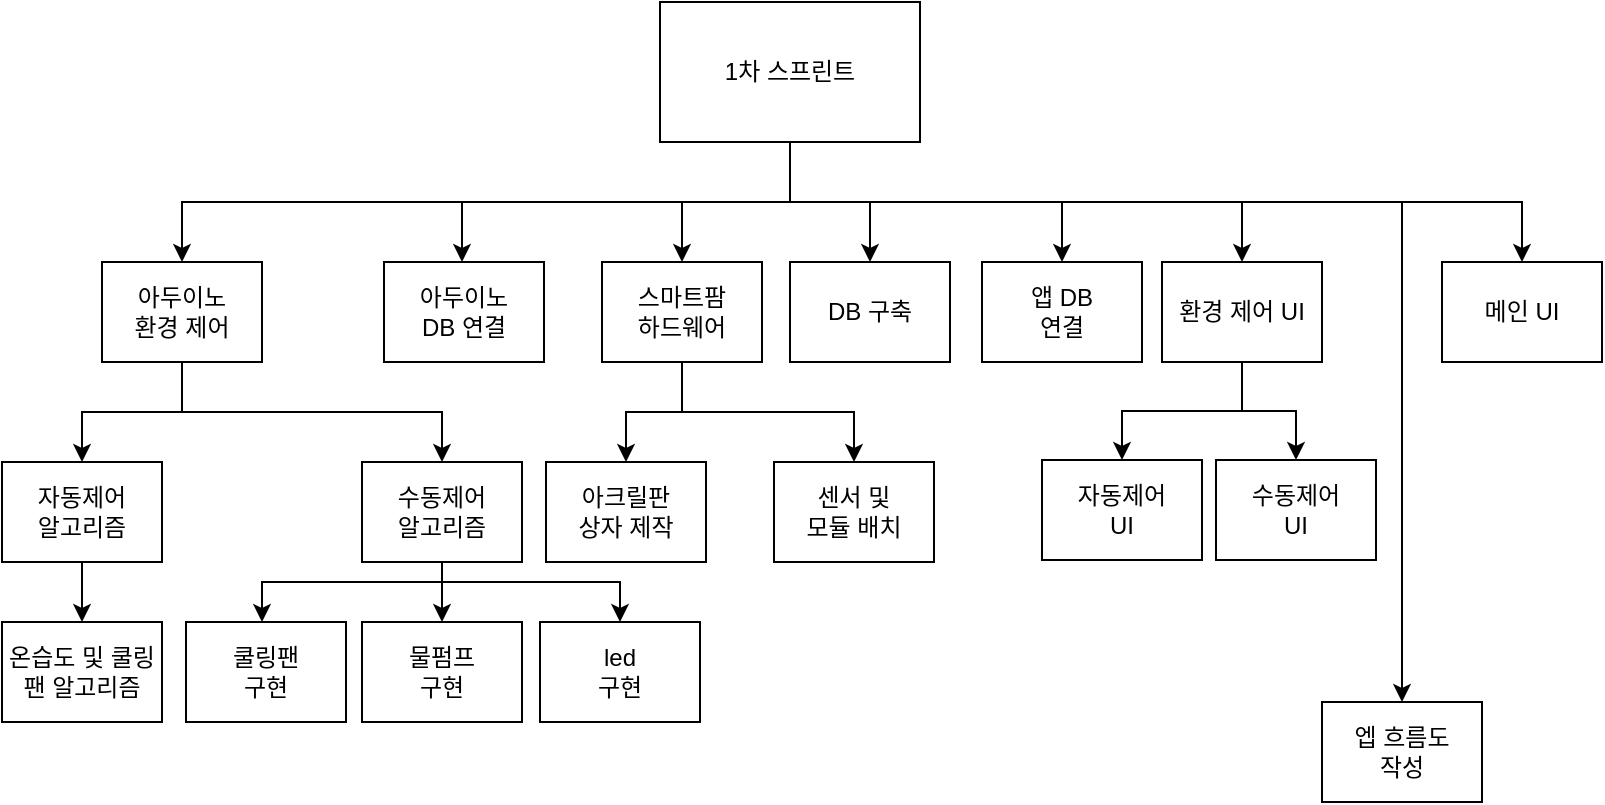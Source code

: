 <mxfile version="20.5.1" type="github">
  <diagram id="rKK-p3RnTFNg6Qc2BHnT" name="페이지-1">
    <mxGraphModel dx="1038" dy="539" grid="1" gridSize="10" guides="1" tooltips="1" connect="1" arrows="1" fold="1" page="1" pageScale="1" pageWidth="827" pageHeight="1169" math="0" shadow="0">
      <root>
        <mxCell id="0" />
        <mxCell id="1" parent="0" />
        <mxCell id="4r2bhQpFpnbTQLCeLvzo-1" style="edgeStyle=orthogonalEdgeStyle;rounded=0;orthogonalLoop=1;jettySize=auto;html=1;exitX=0.5;exitY=1;exitDx=0;exitDy=0;entryX=0.5;entryY=0;entryDx=0;entryDy=0;" edge="1" parent="1" source="4r2bhQpFpnbTQLCeLvzo-9" target="4r2bhQpFpnbTQLCeLvzo-12">
          <mxGeometry relative="1" as="geometry" />
        </mxCell>
        <mxCell id="4r2bhQpFpnbTQLCeLvzo-2" style="edgeStyle=orthogonalEdgeStyle;rounded=0;orthogonalLoop=1;jettySize=auto;html=1;" edge="1" parent="1" source="4r2bhQpFpnbTQLCeLvzo-9" target="4r2bhQpFpnbTQLCeLvzo-16">
          <mxGeometry relative="1" as="geometry" />
        </mxCell>
        <mxCell id="4r2bhQpFpnbTQLCeLvzo-3" style="edgeStyle=orthogonalEdgeStyle;rounded=0;orthogonalLoop=1;jettySize=auto;html=1;" edge="1" parent="1" source="4r2bhQpFpnbTQLCeLvzo-9" target="4r2bhQpFpnbTQLCeLvzo-13">
          <mxGeometry relative="1" as="geometry">
            <Array as="points">
              <mxPoint x="414" y="130" />
              <mxPoint x="250" y="130" />
            </Array>
          </mxGeometry>
        </mxCell>
        <mxCell id="4r2bhQpFpnbTQLCeLvzo-4" style="edgeStyle=orthogonalEdgeStyle;rounded=0;orthogonalLoop=1;jettySize=auto;html=1;" edge="1" parent="1" source="4r2bhQpFpnbTQLCeLvzo-9" target="4r2bhQpFpnbTQLCeLvzo-19">
          <mxGeometry relative="1" as="geometry">
            <Array as="points">
              <mxPoint x="414" y="130" />
              <mxPoint x="640" y="130" />
            </Array>
          </mxGeometry>
        </mxCell>
        <mxCell id="4r2bhQpFpnbTQLCeLvzo-5" style="edgeStyle=orthogonalEdgeStyle;rounded=0;orthogonalLoop=1;jettySize=auto;html=1;" edge="1" parent="1" source="4r2bhQpFpnbTQLCeLvzo-9" target="4r2bhQpFpnbTQLCeLvzo-20">
          <mxGeometry relative="1" as="geometry">
            <Array as="points">
              <mxPoint x="414" y="130" />
              <mxPoint x="780" y="130" />
            </Array>
          </mxGeometry>
        </mxCell>
        <mxCell id="4r2bhQpFpnbTQLCeLvzo-6" style="edgeStyle=orthogonalEdgeStyle;rounded=0;orthogonalLoop=1;jettySize=auto;html=1;exitX=0.5;exitY=1;exitDx=0;exitDy=0;" edge="1" parent="1" source="4r2bhQpFpnbTQLCeLvzo-9" target="4r2bhQpFpnbTQLCeLvzo-33">
          <mxGeometry relative="1" as="geometry">
            <Array as="points">
              <mxPoint x="414" y="130" />
              <mxPoint x="454" y="130" />
            </Array>
          </mxGeometry>
        </mxCell>
        <mxCell id="4r2bhQpFpnbTQLCeLvzo-7" style="edgeStyle=orthogonalEdgeStyle;rounded=0;orthogonalLoop=1;jettySize=auto;html=1;exitX=0.5;exitY=1;exitDx=0;exitDy=0;entryX=0.5;entryY=0;entryDx=0;entryDy=0;" edge="1" parent="1" source="4r2bhQpFpnbTQLCeLvzo-9" target="4r2bhQpFpnbTQLCeLvzo-34">
          <mxGeometry relative="1" as="geometry">
            <Array as="points">
              <mxPoint x="414" y="130" />
              <mxPoint x="550" y="130" />
            </Array>
          </mxGeometry>
        </mxCell>
        <mxCell id="4r2bhQpFpnbTQLCeLvzo-8" style="edgeStyle=orthogonalEdgeStyle;rounded=0;orthogonalLoop=1;jettySize=auto;html=1;exitX=0.5;exitY=1;exitDx=0;exitDy=0;entryX=0.5;entryY=0;entryDx=0;entryDy=0;" edge="1" parent="1" source="4r2bhQpFpnbTQLCeLvzo-9" target="4r2bhQpFpnbTQLCeLvzo-37">
          <mxGeometry relative="1" as="geometry">
            <Array as="points">
              <mxPoint x="414" y="130" />
              <mxPoint x="720" y="130" />
            </Array>
          </mxGeometry>
        </mxCell>
        <mxCell id="4r2bhQpFpnbTQLCeLvzo-9" value="1차 스프린트" style="rounded=0;whiteSpace=wrap;html=1;" vertex="1" parent="1">
          <mxGeometry x="349" y="30" width="130" height="70" as="geometry" />
        </mxCell>
        <mxCell id="4r2bhQpFpnbTQLCeLvzo-10" style="edgeStyle=orthogonalEdgeStyle;rounded=0;orthogonalLoop=1;jettySize=auto;html=1;exitX=0.5;exitY=1;exitDx=0;exitDy=0;" edge="1" parent="1" source="4r2bhQpFpnbTQLCeLvzo-12" target="4r2bhQpFpnbTQLCeLvzo-22">
          <mxGeometry relative="1" as="geometry" />
        </mxCell>
        <mxCell id="4r2bhQpFpnbTQLCeLvzo-11" style="edgeStyle=orthogonalEdgeStyle;rounded=0;orthogonalLoop=1;jettySize=auto;html=1;exitX=0.5;exitY=1;exitDx=0;exitDy=0;" edge="1" parent="1" source="4r2bhQpFpnbTQLCeLvzo-12" target="4r2bhQpFpnbTQLCeLvzo-26">
          <mxGeometry relative="1" as="geometry">
            <Array as="points">
              <mxPoint x="110" y="235" />
              <mxPoint x="240" y="235" />
            </Array>
          </mxGeometry>
        </mxCell>
        <mxCell id="4r2bhQpFpnbTQLCeLvzo-12" value="아두이노&lt;br&gt;환경 제어" style="rounded=0;whiteSpace=wrap;html=1;" vertex="1" parent="1">
          <mxGeometry x="70" y="160" width="80" height="50" as="geometry" />
        </mxCell>
        <mxCell id="4r2bhQpFpnbTQLCeLvzo-13" value="아두이노&lt;br&gt;DB 연결" style="rounded=0;whiteSpace=wrap;html=1;" vertex="1" parent="1">
          <mxGeometry x="211" y="160" width="80" height="50" as="geometry" />
        </mxCell>
        <mxCell id="4r2bhQpFpnbTQLCeLvzo-14" style="edgeStyle=orthogonalEdgeStyle;rounded=0;orthogonalLoop=1;jettySize=auto;html=1;exitX=0.5;exitY=1;exitDx=0;exitDy=0;" edge="1" parent="1" source="4r2bhQpFpnbTQLCeLvzo-16" target="4r2bhQpFpnbTQLCeLvzo-31">
          <mxGeometry relative="1" as="geometry" />
        </mxCell>
        <mxCell id="4r2bhQpFpnbTQLCeLvzo-15" style="edgeStyle=orthogonalEdgeStyle;rounded=0;orthogonalLoop=1;jettySize=auto;html=1;exitX=0.5;exitY=1;exitDx=0;exitDy=0;" edge="1" parent="1" source="4r2bhQpFpnbTQLCeLvzo-16" target="4r2bhQpFpnbTQLCeLvzo-32">
          <mxGeometry relative="1" as="geometry" />
        </mxCell>
        <mxCell id="4r2bhQpFpnbTQLCeLvzo-16" value="스마트팜&lt;br&gt;하드웨어" style="rounded=0;whiteSpace=wrap;html=1;" vertex="1" parent="1">
          <mxGeometry x="320" y="160" width="80" height="50" as="geometry" />
        </mxCell>
        <mxCell id="4r2bhQpFpnbTQLCeLvzo-17" style="edgeStyle=orthogonalEdgeStyle;rounded=0;orthogonalLoop=1;jettySize=auto;html=1;exitX=0.5;exitY=1;exitDx=0;exitDy=0;entryX=0.5;entryY=0;entryDx=0;entryDy=0;" edge="1" parent="1" source="4r2bhQpFpnbTQLCeLvzo-19" target="4r2bhQpFpnbTQLCeLvzo-35">
          <mxGeometry relative="1" as="geometry" />
        </mxCell>
        <mxCell id="4r2bhQpFpnbTQLCeLvzo-18" style="edgeStyle=orthogonalEdgeStyle;rounded=0;orthogonalLoop=1;jettySize=auto;html=1;exitX=0.5;exitY=1;exitDx=0;exitDy=0;entryX=0.5;entryY=0;entryDx=0;entryDy=0;" edge="1" parent="1" source="4r2bhQpFpnbTQLCeLvzo-19" target="4r2bhQpFpnbTQLCeLvzo-36">
          <mxGeometry relative="1" as="geometry" />
        </mxCell>
        <mxCell id="4r2bhQpFpnbTQLCeLvzo-19" value="환경 제어 UI" style="rounded=0;whiteSpace=wrap;html=1;" vertex="1" parent="1">
          <mxGeometry x="600" y="160" width="80" height="50" as="geometry" />
        </mxCell>
        <mxCell id="4r2bhQpFpnbTQLCeLvzo-20" value="메인 UI" style="rounded=0;whiteSpace=wrap;html=1;" vertex="1" parent="1">
          <mxGeometry x="740" y="160" width="80" height="50" as="geometry" />
        </mxCell>
        <mxCell id="4r2bhQpFpnbTQLCeLvzo-21" style="edgeStyle=orthogonalEdgeStyle;rounded=0;orthogonalLoop=1;jettySize=auto;html=1;exitX=0.5;exitY=1;exitDx=0;exitDy=0;" edge="1" parent="1" source="4r2bhQpFpnbTQLCeLvzo-22" target="4r2bhQpFpnbTQLCeLvzo-27">
          <mxGeometry relative="1" as="geometry" />
        </mxCell>
        <mxCell id="4r2bhQpFpnbTQLCeLvzo-22" value="자동제어&lt;br&gt;알고리즘" style="rounded=0;whiteSpace=wrap;html=1;" vertex="1" parent="1">
          <mxGeometry x="20" y="260" width="80" height="50" as="geometry" />
        </mxCell>
        <mxCell id="4r2bhQpFpnbTQLCeLvzo-23" style="edgeStyle=orthogonalEdgeStyle;rounded=0;orthogonalLoop=1;jettySize=auto;html=1;exitX=0.5;exitY=1;exitDx=0;exitDy=0;" edge="1" parent="1" source="4r2bhQpFpnbTQLCeLvzo-26" target="4r2bhQpFpnbTQLCeLvzo-28">
          <mxGeometry relative="1" as="geometry">
            <Array as="points">
              <mxPoint x="240" y="320" />
              <mxPoint x="150" y="320" />
            </Array>
          </mxGeometry>
        </mxCell>
        <mxCell id="4r2bhQpFpnbTQLCeLvzo-24" style="edgeStyle=orthogonalEdgeStyle;rounded=0;orthogonalLoop=1;jettySize=auto;html=1;exitX=0.5;exitY=1;exitDx=0;exitDy=0;" edge="1" parent="1" source="4r2bhQpFpnbTQLCeLvzo-26" target="4r2bhQpFpnbTQLCeLvzo-29">
          <mxGeometry relative="1" as="geometry" />
        </mxCell>
        <mxCell id="4r2bhQpFpnbTQLCeLvzo-25" style="edgeStyle=orthogonalEdgeStyle;rounded=0;orthogonalLoop=1;jettySize=auto;html=1;exitX=0.5;exitY=1;exitDx=0;exitDy=0;entryX=0.5;entryY=0;entryDx=0;entryDy=0;" edge="1" parent="1" source="4r2bhQpFpnbTQLCeLvzo-26" target="4r2bhQpFpnbTQLCeLvzo-30">
          <mxGeometry relative="1" as="geometry">
            <Array as="points">
              <mxPoint x="240" y="320" />
              <mxPoint x="329" y="320" />
            </Array>
          </mxGeometry>
        </mxCell>
        <mxCell id="4r2bhQpFpnbTQLCeLvzo-26" value="수동제어&lt;br&gt;알고리즘" style="rounded=0;whiteSpace=wrap;html=1;" vertex="1" parent="1">
          <mxGeometry x="200" y="260" width="80" height="50" as="geometry" />
        </mxCell>
        <mxCell id="4r2bhQpFpnbTQLCeLvzo-27" value="온습도 및 쿨링팬 알고리즘" style="rounded=0;whiteSpace=wrap;html=1;" vertex="1" parent="1">
          <mxGeometry x="20" y="340" width="80" height="50" as="geometry" />
        </mxCell>
        <mxCell id="4r2bhQpFpnbTQLCeLvzo-28" value="쿨링팬&lt;br&gt;구현" style="rounded=0;whiteSpace=wrap;html=1;" vertex="1" parent="1">
          <mxGeometry x="112" y="340" width="80" height="50" as="geometry" />
        </mxCell>
        <mxCell id="4r2bhQpFpnbTQLCeLvzo-29" value="물펌프&lt;br&gt;구현" style="rounded=0;whiteSpace=wrap;html=1;" vertex="1" parent="1">
          <mxGeometry x="200" y="340" width="80" height="50" as="geometry" />
        </mxCell>
        <mxCell id="4r2bhQpFpnbTQLCeLvzo-30" value="led&lt;br&gt;구현" style="rounded=0;whiteSpace=wrap;html=1;" vertex="1" parent="1">
          <mxGeometry x="289" y="340" width="80" height="50" as="geometry" />
        </mxCell>
        <mxCell id="4r2bhQpFpnbTQLCeLvzo-31" value="아크릴판&lt;br&gt;상자 제작" style="rounded=0;whiteSpace=wrap;html=1;" vertex="1" parent="1">
          <mxGeometry x="292" y="260" width="80" height="50" as="geometry" />
        </mxCell>
        <mxCell id="4r2bhQpFpnbTQLCeLvzo-32" value="센서 및&lt;br&gt;모듈 배치" style="rounded=0;whiteSpace=wrap;html=1;" vertex="1" parent="1">
          <mxGeometry x="406" y="260" width="80" height="50" as="geometry" />
        </mxCell>
        <mxCell id="4r2bhQpFpnbTQLCeLvzo-33" value="DB 구축" style="rounded=0;whiteSpace=wrap;html=1;" vertex="1" parent="1">
          <mxGeometry x="414" y="160" width="80" height="50" as="geometry" />
        </mxCell>
        <mxCell id="4r2bhQpFpnbTQLCeLvzo-34" value="앱 DB&lt;br&gt;연결" style="rounded=0;whiteSpace=wrap;html=1;" vertex="1" parent="1">
          <mxGeometry x="510" y="160" width="80" height="50" as="geometry" />
        </mxCell>
        <mxCell id="4r2bhQpFpnbTQLCeLvzo-35" value="자동제어&lt;br&gt;UI" style="rounded=0;whiteSpace=wrap;html=1;" vertex="1" parent="1">
          <mxGeometry x="540" y="259" width="80" height="50" as="geometry" />
        </mxCell>
        <mxCell id="4r2bhQpFpnbTQLCeLvzo-36" value="수동제어&lt;br&gt;UI" style="rounded=0;whiteSpace=wrap;html=1;" vertex="1" parent="1">
          <mxGeometry x="627" y="259" width="80" height="50" as="geometry" />
        </mxCell>
        <mxCell id="4r2bhQpFpnbTQLCeLvzo-37" value="엡 흐름도&lt;br&gt;작성" style="rounded=0;whiteSpace=wrap;html=1;" vertex="1" parent="1">
          <mxGeometry x="680" y="380" width="80" height="50" as="geometry" />
        </mxCell>
      </root>
    </mxGraphModel>
  </diagram>
</mxfile>
